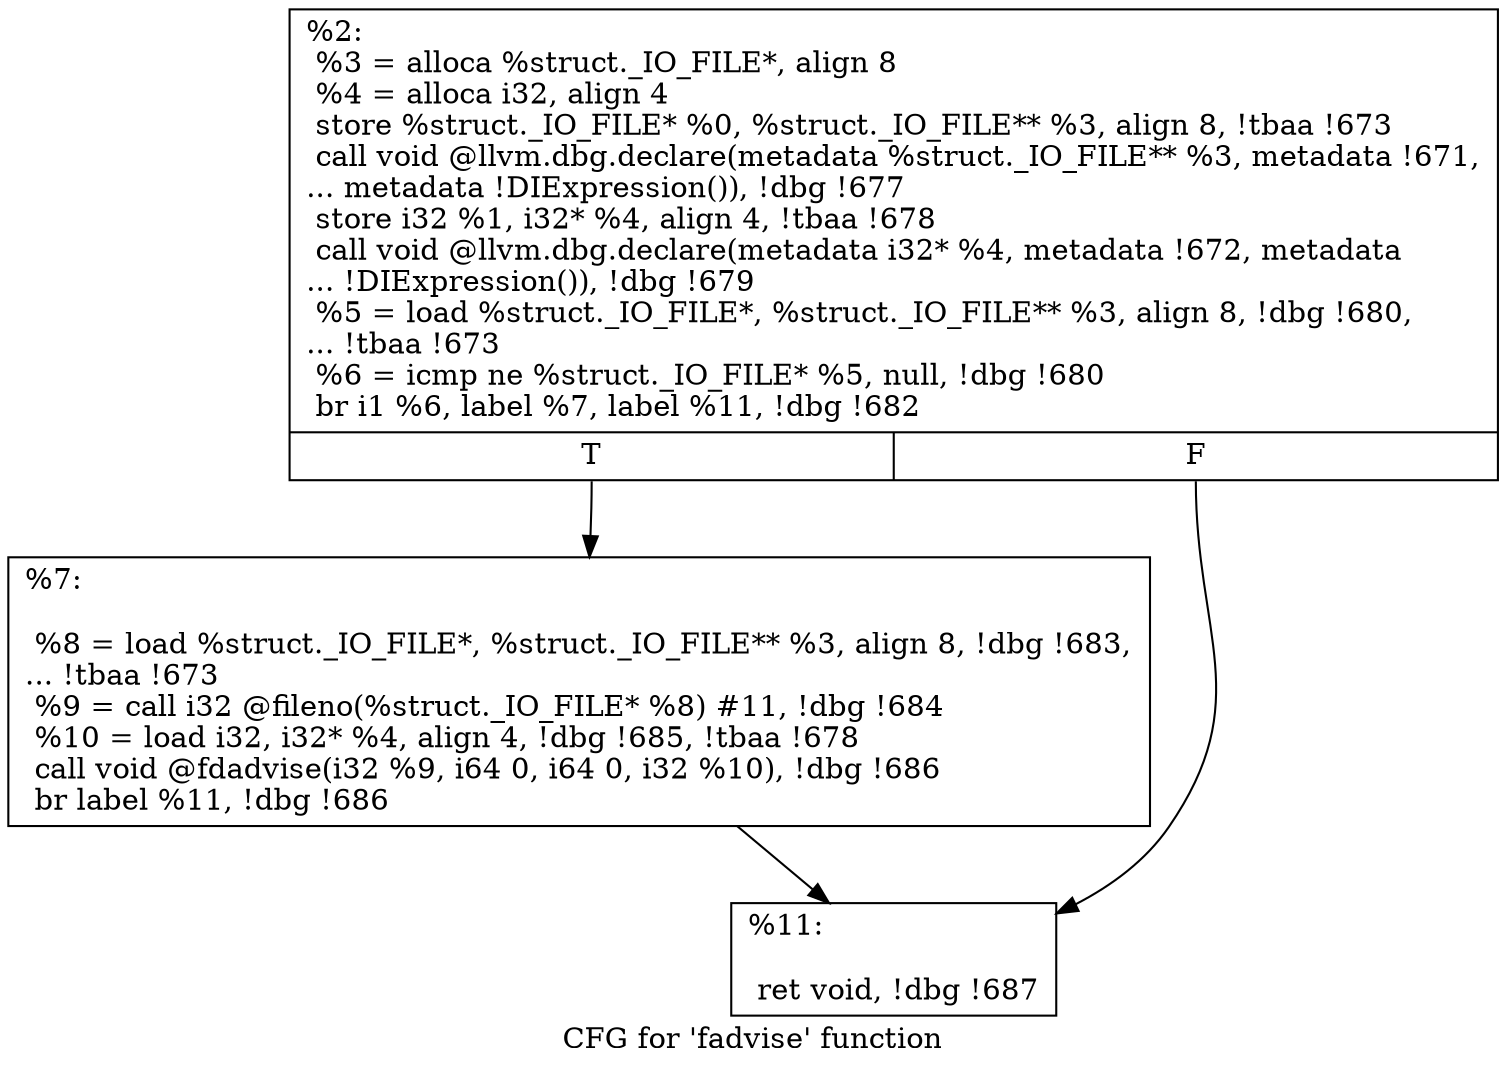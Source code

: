 digraph "CFG for 'fadvise' function" {
	label="CFG for 'fadvise' function";

	Node0x13f82e0 [shape=record,label="{%2:\l  %3 = alloca %struct._IO_FILE*, align 8\l  %4 = alloca i32, align 4\l  store %struct._IO_FILE* %0, %struct._IO_FILE** %3, align 8, !tbaa !673\l  call void @llvm.dbg.declare(metadata %struct._IO_FILE** %3, metadata !671,\l... metadata !DIExpression()), !dbg !677\l  store i32 %1, i32* %4, align 4, !tbaa !678\l  call void @llvm.dbg.declare(metadata i32* %4, metadata !672, metadata\l... !DIExpression()), !dbg !679\l  %5 = load %struct._IO_FILE*, %struct._IO_FILE** %3, align 8, !dbg !680,\l... !tbaa !673\l  %6 = icmp ne %struct._IO_FILE* %5, null, !dbg !680\l  br i1 %6, label %7, label %11, !dbg !682\l|{<s0>T|<s1>F}}"];
	Node0x13f82e0:s0 -> Node0x13d90c0;
	Node0x13f82e0:s1 -> Node0x13f2640;
	Node0x13d90c0 [shape=record,label="{%7:\l\l  %8 = load %struct._IO_FILE*, %struct._IO_FILE** %3, align 8, !dbg !683,\l... !tbaa !673\l  %9 = call i32 @fileno(%struct._IO_FILE* %8) #11, !dbg !684\l  %10 = load i32, i32* %4, align 4, !dbg !685, !tbaa !678\l  call void @fdadvise(i32 %9, i64 0, i64 0, i32 %10), !dbg !686\l  br label %11, !dbg !686\l}"];
	Node0x13d90c0 -> Node0x13f2640;
	Node0x13f2640 [shape=record,label="{%11:\l\l  ret void, !dbg !687\l}"];
}
